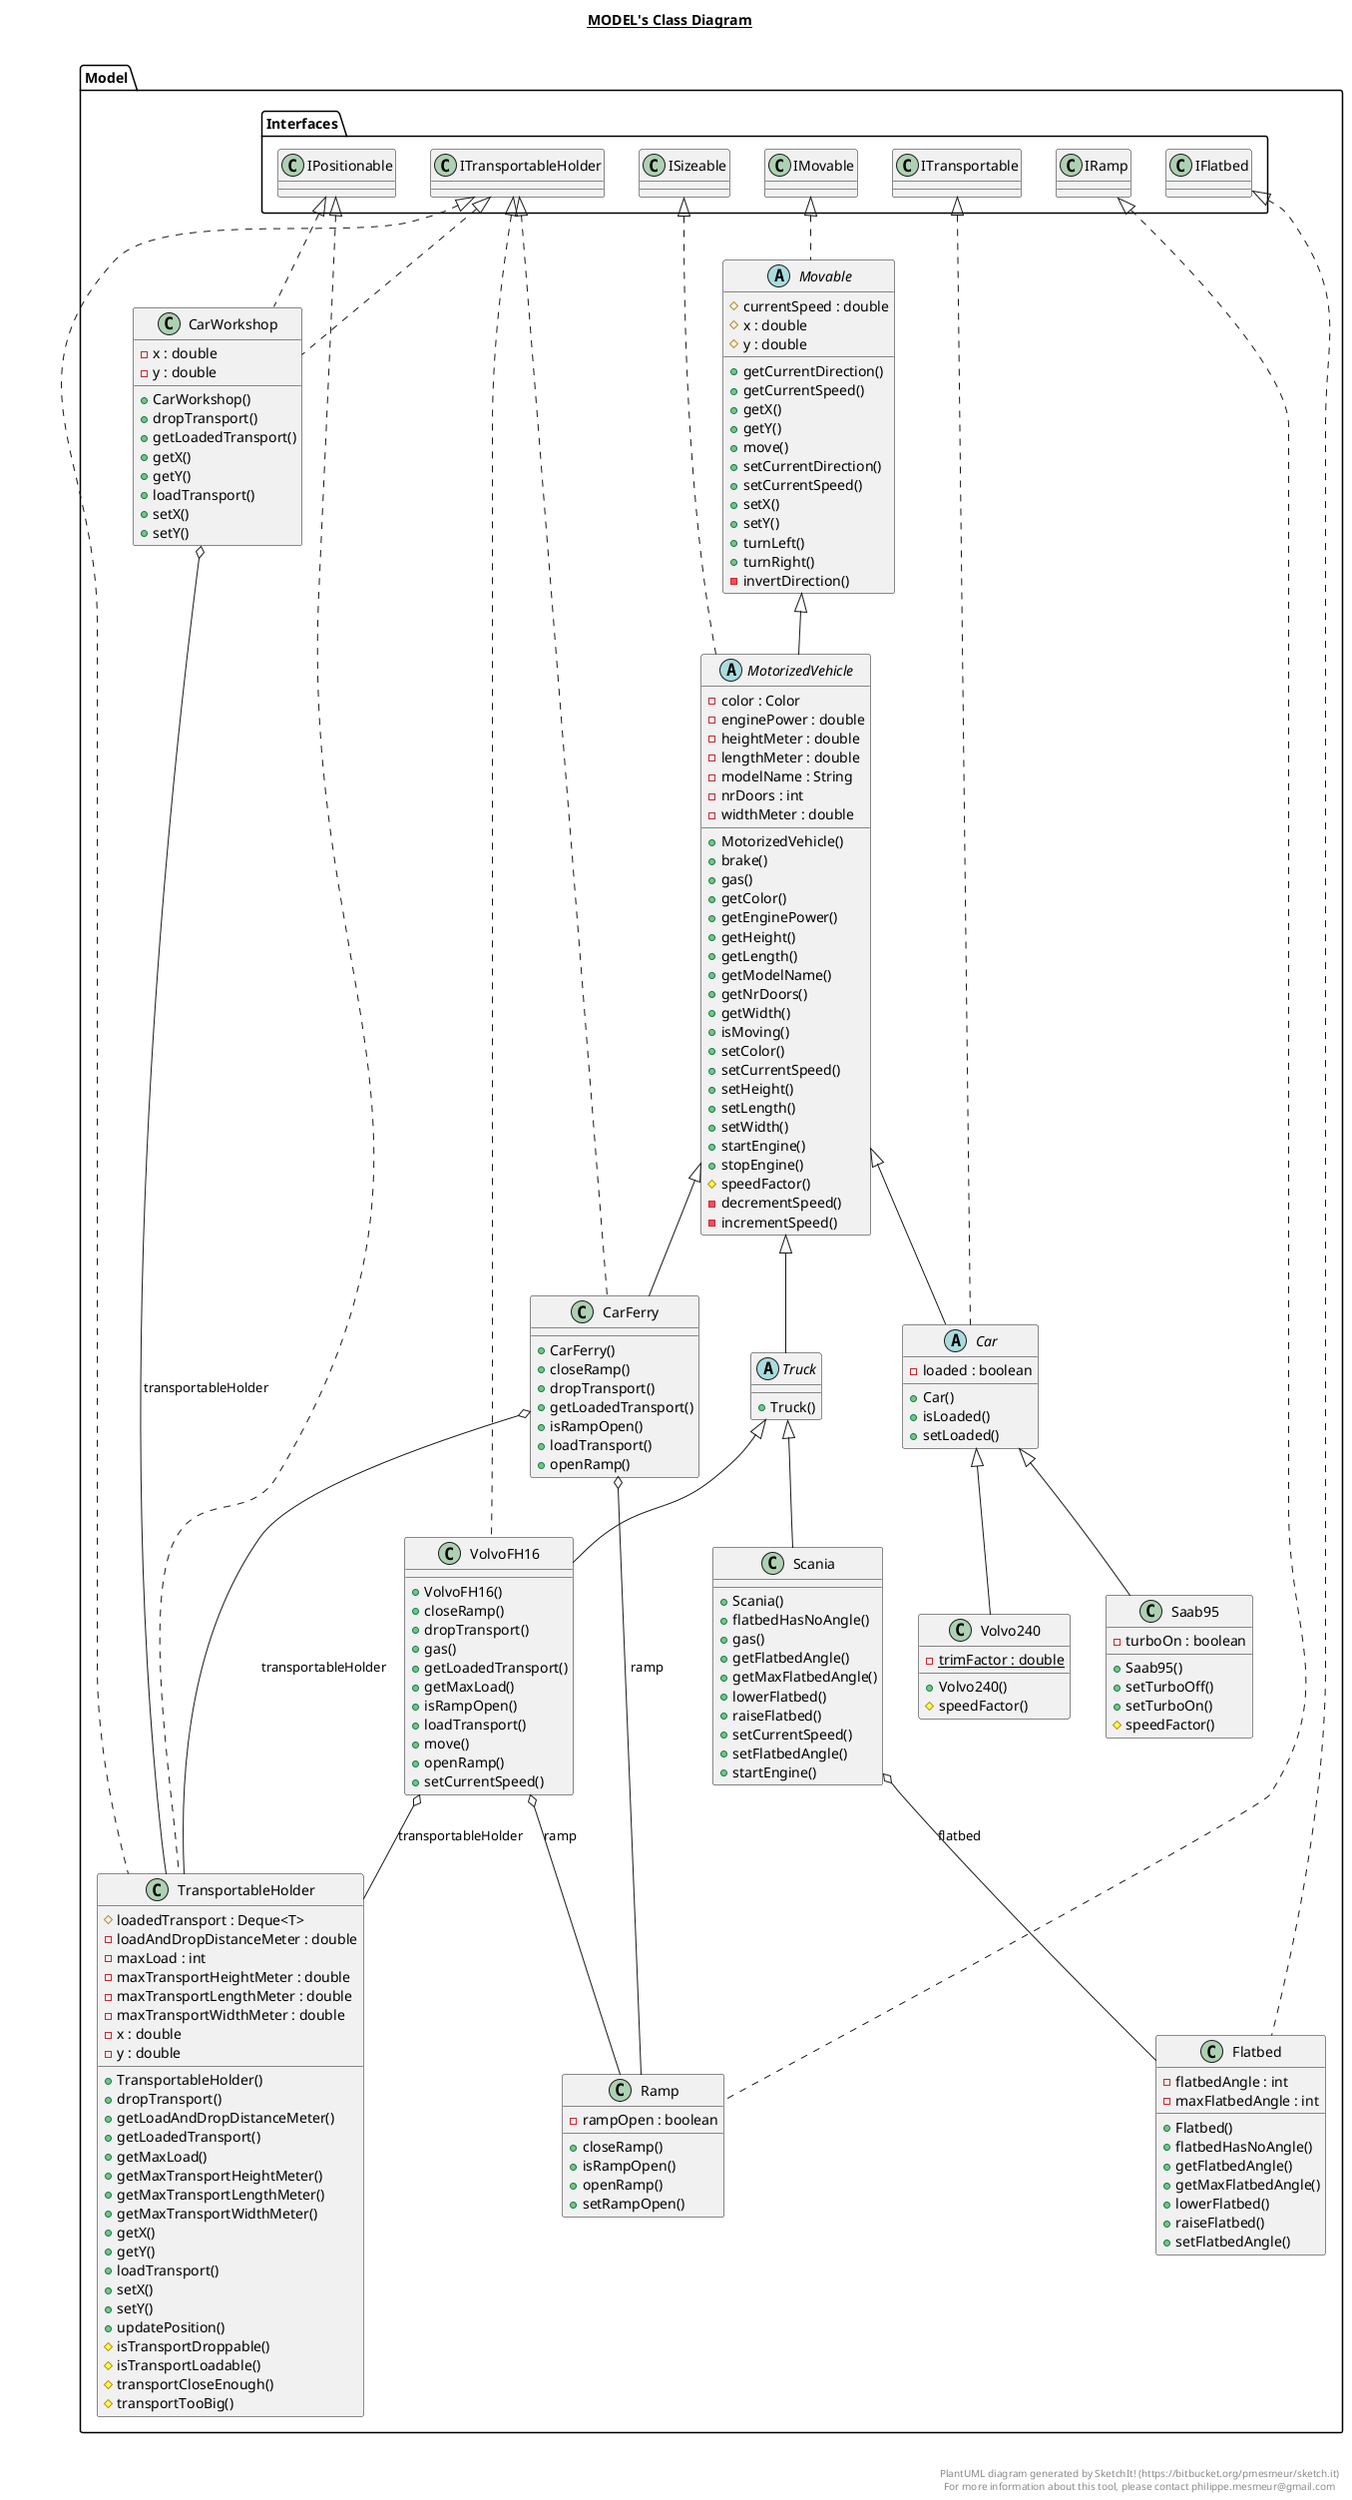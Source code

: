 @startuml

title __MODEL's Class Diagram__\n


      abstract class Model.Car {
          - loaded : boolean
          + Car()
          + isLoaded()
          + setLoaded()
      }

  


      class Model.CarFerry {
          + CarFerry()
          + closeRamp()
          + dropTransport()
          + getLoadedTransport()
          + isRampOpen()
          + loadTransport()
          + openRamp()
      }

  


      class Model.CarWorkshop {
          - x : double
          - y : double
          + CarWorkshop()
          + dropTransport()
          + getLoadedTransport()
          + getX()
          + getY()
          + loadTransport()
          + setX()
          + setY()
      }

  


      class Model.Flatbed {
          - flatbedAngle : int
          - maxFlatbedAngle : int
          + Flatbed()
          + flatbedHasNoAngle()
          + getFlatbedAngle()
          + getMaxFlatbedAngle()
          + lowerFlatbed()
          + raiseFlatbed()
          + setFlatbedAngle()
      }

  


      abstract class Model.MotorizedVehicle {
          - color : Color
          - enginePower : double
          - heightMeter : double
          - lengthMeter : double
          - modelName : String
          - nrDoors : int
          - widthMeter : double
          + MotorizedVehicle()
          + brake()
          + gas()
          + getColor()
          + getEnginePower()
          + getHeight()
          + getLength()
          + getModelName()
          + getNrDoors()
          + getWidth()
          + isMoving()
          + setColor()
          + setCurrentSpeed()
          + setHeight()
          + setLength()
          + setWidth()
          + startEngine()
          + stopEngine()
          # speedFactor()
          - decrementSpeed()
          - incrementSpeed()
      }

  


      abstract class Model.Movable {
          # currentSpeed : double
          # x : double
          # y : double
          + getCurrentDirection()
          + getCurrentSpeed()
          + getX()
          + getY()
          + move()
          + setCurrentDirection()
          + setCurrentSpeed()
          + setX()
          + setY()
          + turnLeft()
          + turnRight()
          - invertDirection()
      }

  


      class Model.Ramp {
          - rampOpen : boolean
          + closeRamp()
          + isRampOpen()
          + openRamp()
          + setRampOpen()
      }



      class Model.Saab95 {
          - turboOn : boolean
          + Saab95()
          + setTurboOff()
          + setTurboOn()
          # speedFactor()
      }

  


      class Model.Scania {
          + Scania()
          + flatbedHasNoAngle()
          + gas()
          + getFlatbedAngle()
          + getMaxFlatbedAngle()
          + lowerFlatbed()
          + raiseFlatbed()
          + setCurrentSpeed()
          + setFlatbedAngle()
          + startEngine()
      }

  


      class Model.TransportableHolder {
          # loadedTransport : Deque<T>
          - loadAndDropDistanceMeter : double
          - maxLoad : int
          - maxTransportHeightMeter : double
          - maxTransportLengthMeter : double
          - maxTransportWidthMeter : double
          - x : double
          - y : double
          + TransportableHolder()
          + dropTransport()
          + getLoadAndDropDistanceMeter()
          + getLoadedTransport()
          + getMaxLoad()
          + getMaxTransportHeightMeter()
          + getMaxTransportLengthMeter()
          + getMaxTransportWidthMeter()
          + getX()
          + getY()
          + loadTransport()
          + setX()
          + setY()
          + updatePosition()
          # isTransportDroppable()
          # isTransportLoadable()
          # transportCloseEnough()
          # transportTooBig()
      }

  


      abstract class Model.Truck {
          + Truck()
      }

  


      class Model.Volvo240 {
          {static} - trimFactor : double
          + Volvo240()
          # speedFactor()
      }

  


      class Model.VolvoFH16 {
          + VolvoFH16()
          + closeRamp()
          + dropTransport()
          + gas()
          + getLoadedTransport()
          + getMaxLoad()
          + isRampOpen()
          + loadTransport()
          + move()
          + openRamp()
          + setCurrentSpeed()
      }

  

  Model.Car .up.|> Model.Interfaces.ITransportable
  Model.Car -up-|> Model.MotorizedVehicle
  Model.CarFerry .up.|> Model.Interfaces.ITransportableHolder
  Model.CarFerry -up-|> Model.MotorizedVehicle
  Model.CarFerry o-- Model.Ramp : ramp
  Model.CarFerry o-- Model.TransportableHolder : transportableHolder
  Model.CarWorkshop .up.|> Model.Interfaces.IPositionable
  Model.CarWorkshop .up.|> Model.Interfaces.ITransportableHolder
  Model.CarWorkshop o-- Model.TransportableHolder : transportableHolder
  Model.Flatbed .up.|> Model.Interfaces.IFlatbed
  Model.MotorizedVehicle .up.|> Model.Interfaces.ISizeable
  Model.MotorizedVehicle -up-|> Model.Movable
  Model.Movable .up.|> Model.Interfaces.IMovable
  Model.Movable o-- Model.Interfaces.IMovable.Direction : currentDirection
  Model.Ramp .up.|> Model.Interfaces.IRamp
  Model.Saab95 -up-|> Model.Car
  Model.Scania -up-|> Model.Truck
  Model.Scania o-- Model.Flatbed : flatbed
  Model.TransportableHolder .up.|> Model.Interfaces.IPositionable
  Model.TransportableHolder .up.|> Model.Interfaces.ITransportableHolder
  Model.Truck -up-|> Model.MotorizedVehicle
  Model.Volvo240 -up-|> Model.Car
  Model.VolvoFH16 .up.|> Model.Interfaces.ITransportableHolder
  Model.VolvoFH16 -up-|> Model.Truck
  Model.VolvoFH16 o-- Model.Ramp : ramp
  Model.VolvoFH16 o-- Model.TransportableHolder : transportableHolder


right footer


PlantUML diagram generated by SketchIt! (https://bitbucket.org/pmesmeur/sketch.it)
For more information about this tool, please contact philippe.mesmeur@gmail.com
endfooter

@enduml
